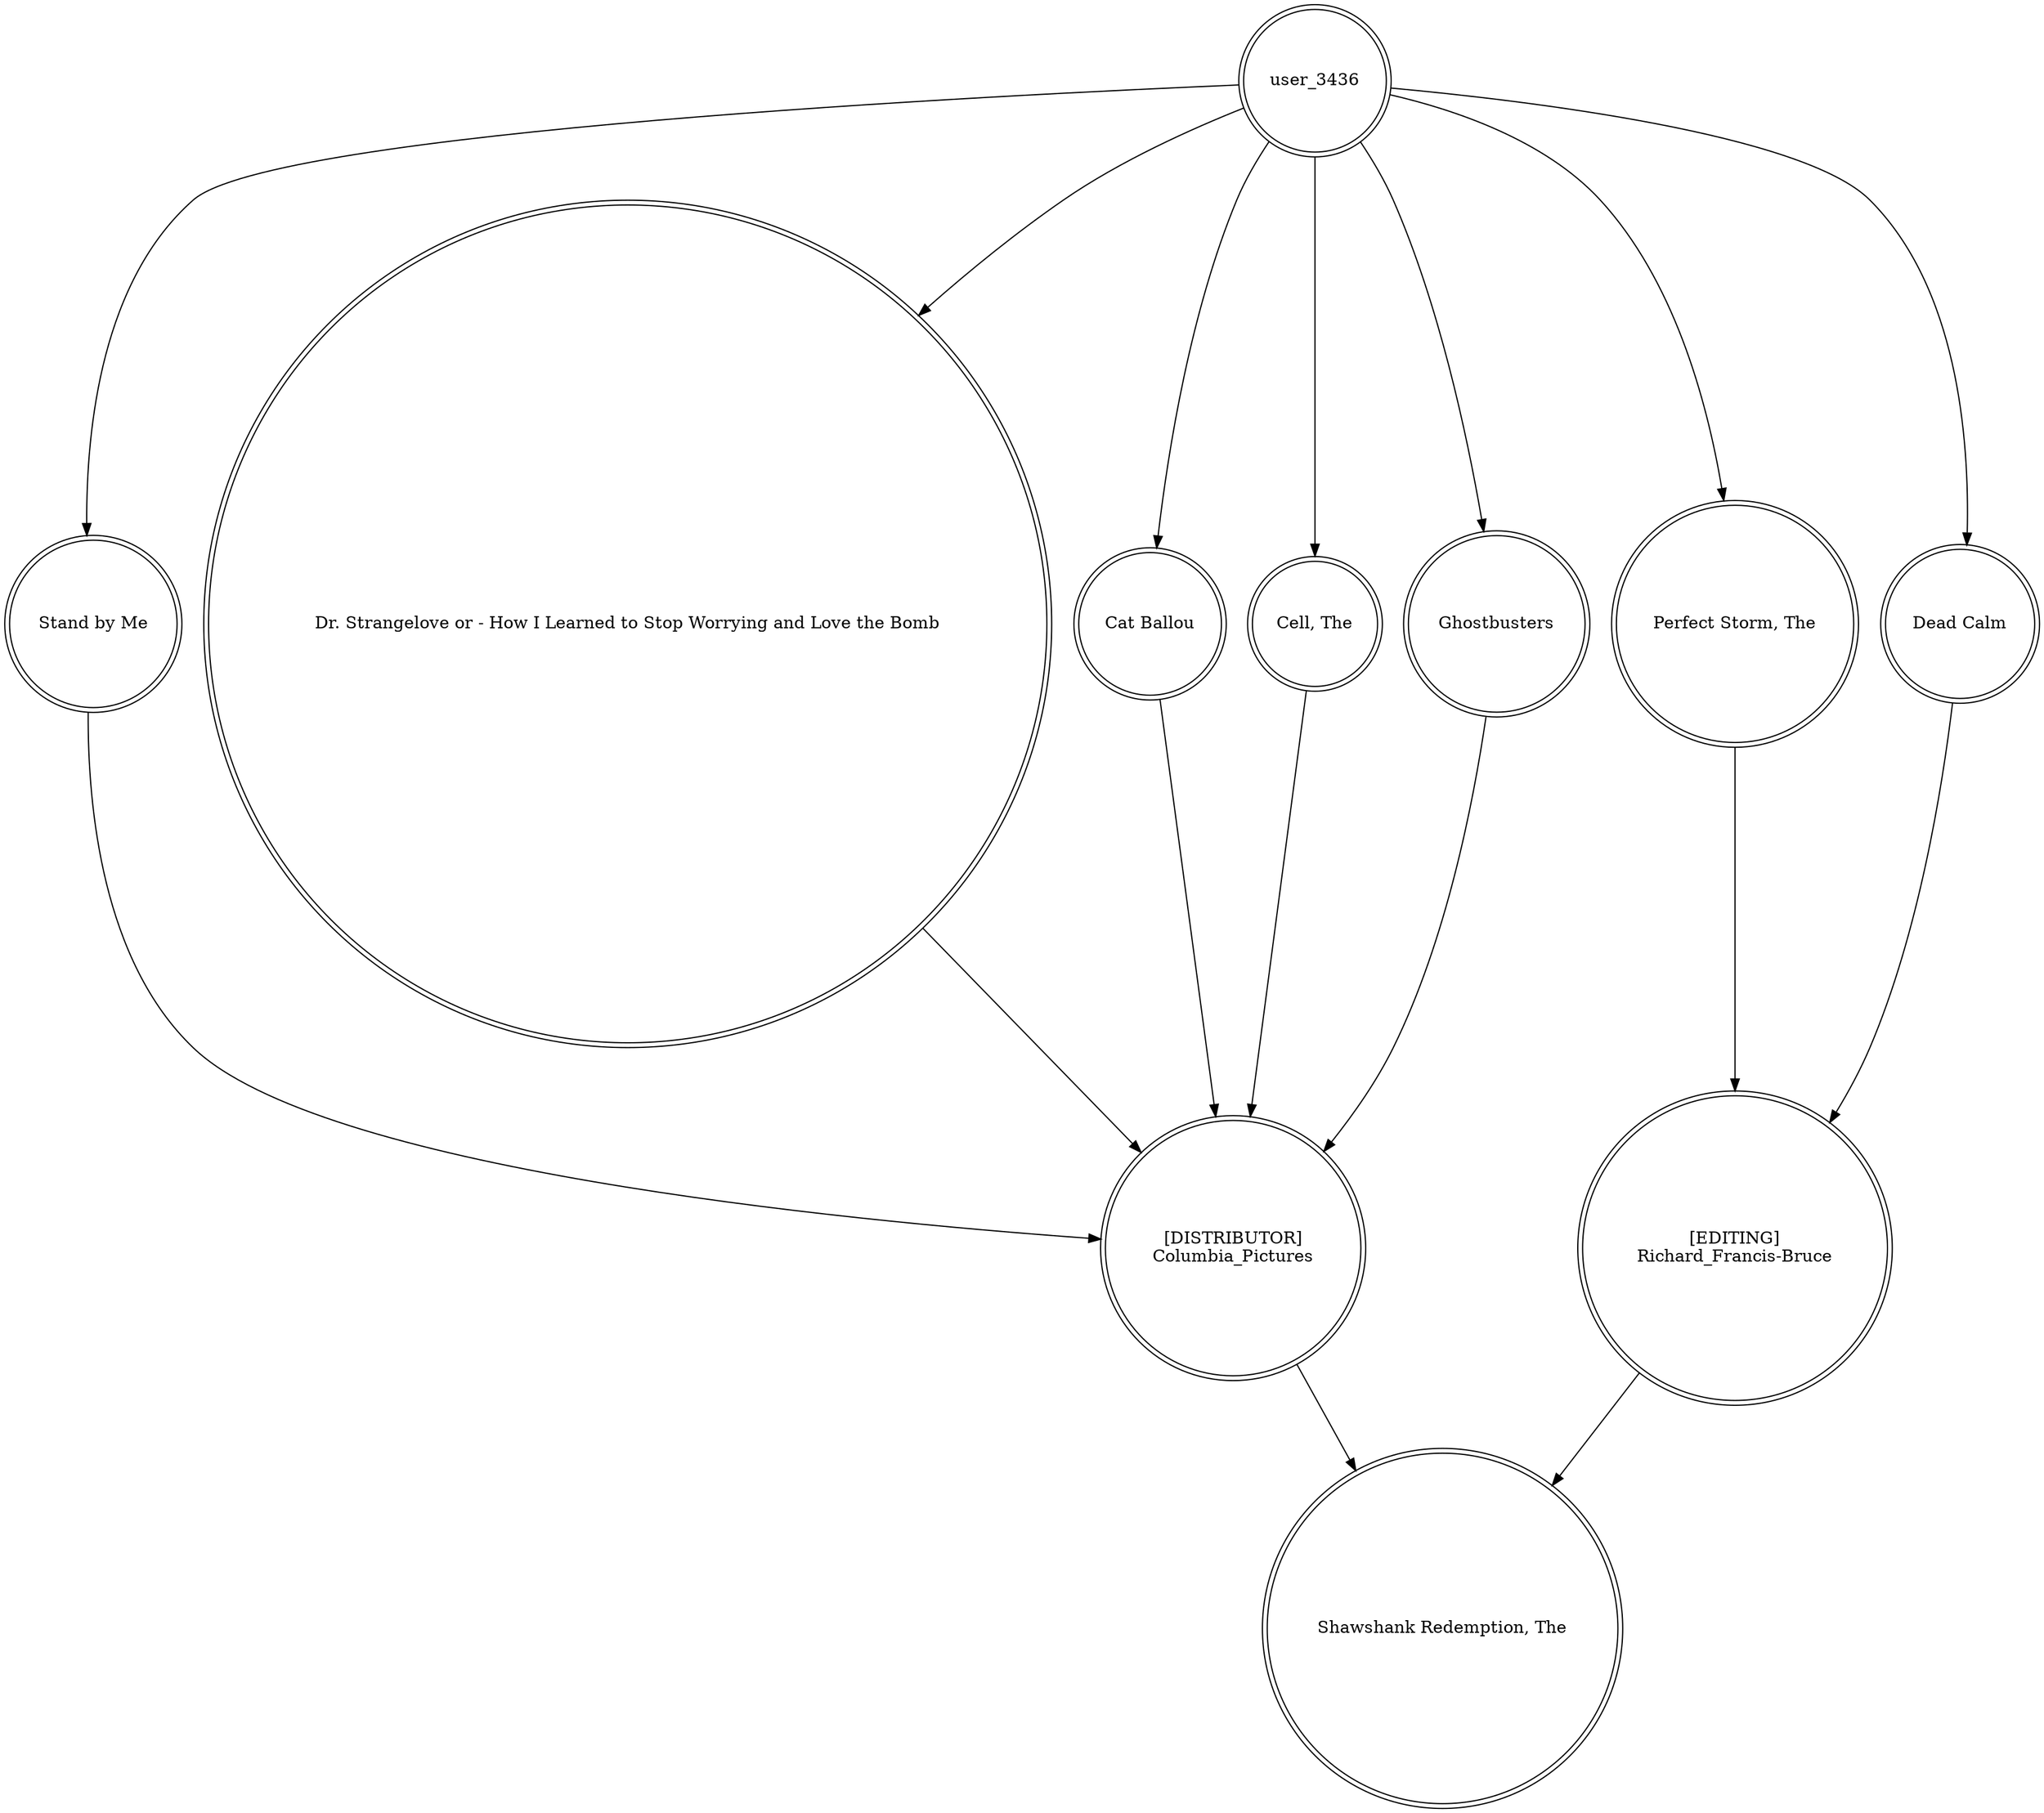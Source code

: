 digraph finite_state_machine {
	node [shape=doublecircle]
	user_3436 -> "Stand by Me"
	user_3436 -> "Dr. Strangelove or - How I Learned to Stop Worrying and Love the Bomb"
	user_3436 -> "Cat Ballou"
	user_3436 -> "Cell, The"
	"Perfect Storm, The" -> "[EDITING]
Richard_Francis-Bruce"
	Ghostbusters -> "[DISTRIBUTOR]
Columbia_Pictures"
	"Dead Calm" -> "[EDITING]
Richard_Francis-Bruce"
	user_3436 -> "Dead Calm"
	"Cat Ballou" -> "[DISTRIBUTOR]
Columbia_Pictures"
	"Cell, The" -> "[DISTRIBUTOR]
Columbia_Pictures"
	"Dr. Strangelove or - How I Learned to Stop Worrying and Love the Bomb" -> "[DISTRIBUTOR]
Columbia_Pictures"
	"Stand by Me" -> "[DISTRIBUTOR]
Columbia_Pictures"
	user_3436 -> Ghostbusters
	user_3436 -> "Perfect Storm, The"
	"[DISTRIBUTOR]
Columbia_Pictures" -> "Shawshank Redemption, The"
	"[EDITING]
Richard_Francis-Bruce" -> "Shawshank Redemption, The"
}
